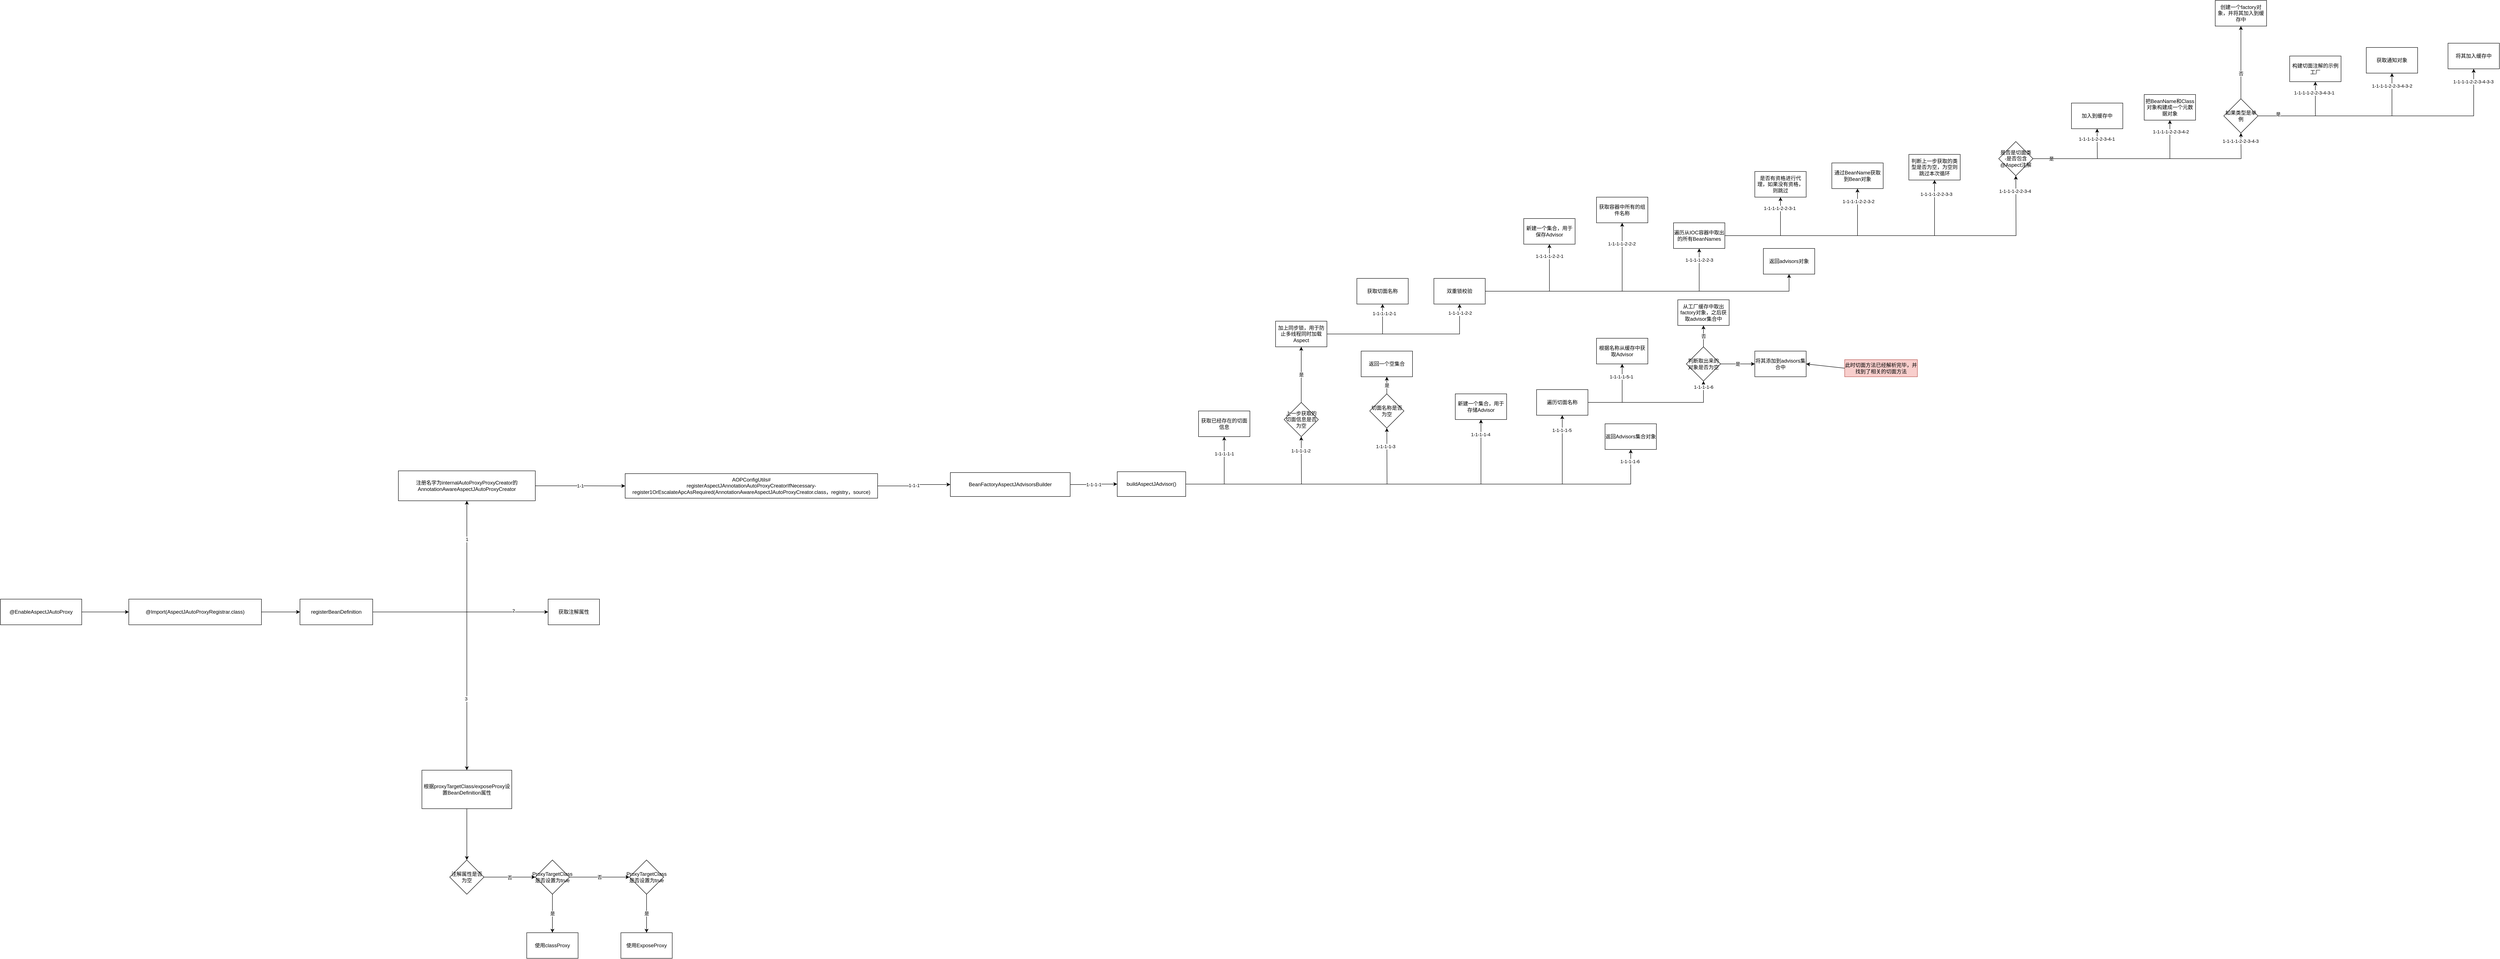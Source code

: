 <mxfile version="15.6.6" type="github">
  <diagram id="qTP_RNJtwkXyMyez5sJ1" name="第 1 页">
    <mxGraphModel dx="1422" dy="3110" grid="1" gridSize="10" guides="1" tooltips="1" connect="1" arrows="1" fold="1" page="1" pageScale="1" pageWidth="827" pageHeight="1169" math="0" shadow="0">
      <root>
        <mxCell id="0" />
        <mxCell id="1" parent="0" />
        <mxCell id="M7gRF7yc7V4BCxx9e8g0-3" value="" style="edgeStyle=orthogonalEdgeStyle;rounded=0;orthogonalLoop=1;jettySize=auto;html=1;" parent="1" source="M7gRF7yc7V4BCxx9e8g0-1" target="M7gRF7yc7V4BCxx9e8g0-2" edge="1">
          <mxGeometry relative="1" as="geometry" />
        </mxCell>
        <mxCell id="M7gRF7yc7V4BCxx9e8g0-1" value="@EnableAspectJAutoProxy" style="rounded=0;whiteSpace=wrap;html=1;" parent="1" vertex="1">
          <mxGeometry x="140" y="200" width="190" height="60" as="geometry" />
        </mxCell>
        <mxCell id="M7gRF7yc7V4BCxx9e8g0-5" value="" style="edgeStyle=orthogonalEdgeStyle;rounded=0;orthogonalLoop=1;jettySize=auto;html=1;" parent="1" source="M7gRF7yc7V4BCxx9e8g0-2" target="M7gRF7yc7V4BCxx9e8g0-4" edge="1">
          <mxGeometry relative="1" as="geometry" />
        </mxCell>
        <mxCell id="M7gRF7yc7V4BCxx9e8g0-2" value="@Import(AspectJAutoProxyRegistrar.class)" style="whiteSpace=wrap;html=1;rounded=0;" parent="1" vertex="1">
          <mxGeometry x="440" y="200" width="310" height="60" as="geometry" />
        </mxCell>
        <mxCell id="M7gRF7yc7V4BCxx9e8g0-7" value="1" style="edgeStyle=orthogonalEdgeStyle;rounded=0;orthogonalLoop=1;jettySize=auto;html=1;" parent="1" source="M7gRF7yc7V4BCxx9e8g0-4" target="M7gRF7yc7V4BCxx9e8g0-6" edge="1">
          <mxGeometry x="0.625" relative="1" as="geometry">
            <mxPoint as="offset" />
          </mxGeometry>
        </mxCell>
        <mxCell id="M7gRF7yc7V4BCxx9e8g0-9" value="" style="edgeStyle=orthogonalEdgeStyle;rounded=0;orthogonalLoop=1;jettySize=auto;html=1;" parent="1" source="M7gRF7yc7V4BCxx9e8g0-4" target="M7gRF7yc7V4BCxx9e8g0-8" edge="1">
          <mxGeometry relative="1" as="geometry" />
        </mxCell>
        <mxCell id="M7gRF7yc7V4BCxx9e8g0-10" value="2" style="edgeLabel;html=1;align=center;verticalAlign=middle;resizable=0;points=[];" parent="M7gRF7yc7V4BCxx9e8g0-9" vertex="1" connectable="0">
          <mxGeometry x="0.605" y="3" relative="1" as="geometry">
            <mxPoint as="offset" />
          </mxGeometry>
        </mxCell>
        <mxCell id="M7gRF7yc7V4BCxx9e8g0-12" value="" style="edgeStyle=orthogonalEdgeStyle;rounded=0;orthogonalLoop=1;jettySize=auto;html=1;" parent="1" source="M7gRF7yc7V4BCxx9e8g0-4" target="M7gRF7yc7V4BCxx9e8g0-11" edge="1">
          <mxGeometry relative="1" as="geometry" />
        </mxCell>
        <mxCell id="M7gRF7yc7V4BCxx9e8g0-13" value="3" style="edgeLabel;html=1;align=center;verticalAlign=middle;resizable=0;points=[];" parent="M7gRF7yc7V4BCxx9e8g0-12" vertex="1" connectable="0">
          <mxGeometry x="0.434" y="-2" relative="1" as="geometry">
            <mxPoint as="offset" />
          </mxGeometry>
        </mxCell>
        <mxCell id="M7gRF7yc7V4BCxx9e8g0-4" value="registerBeanDefinition" style="whiteSpace=wrap;html=1;rounded=0;" parent="1" vertex="1">
          <mxGeometry x="840" y="200" width="170" height="60" as="geometry" />
        </mxCell>
        <mxCell id="M7gRF7yc7V4BCxx9e8g0-26" value="1-1" style="edgeStyle=orthogonalEdgeStyle;rounded=0;orthogonalLoop=1;jettySize=auto;html=1;" parent="1" source="M7gRF7yc7V4BCxx9e8g0-6" target="M7gRF7yc7V4BCxx9e8g0-25" edge="1">
          <mxGeometry relative="1" as="geometry" />
        </mxCell>
        <mxCell id="M7gRF7yc7V4BCxx9e8g0-6" value="注册名字为internalAutoProxyProxyCreator的AnnotationAwareAspectJAutoProxyCreator" style="whiteSpace=wrap;html=1;rounded=0;" parent="1" vertex="1">
          <mxGeometry x="1070" y="-100" width="320" height="70" as="geometry" />
        </mxCell>
        <mxCell id="M7gRF7yc7V4BCxx9e8g0-8" value="获取注解属性" style="whiteSpace=wrap;html=1;rounded=0;" parent="1" vertex="1">
          <mxGeometry x="1420" y="200" width="120" height="60" as="geometry" />
        </mxCell>
        <mxCell id="M7gRF7yc7V4BCxx9e8g0-15" value="" style="edgeStyle=orthogonalEdgeStyle;rounded=0;orthogonalLoop=1;jettySize=auto;html=1;" parent="1" source="M7gRF7yc7V4BCxx9e8g0-11" target="M7gRF7yc7V4BCxx9e8g0-14" edge="1">
          <mxGeometry relative="1" as="geometry" />
        </mxCell>
        <mxCell id="M7gRF7yc7V4BCxx9e8g0-11" value="根据proxyTargetClass/exposeProxy设置BeanDefinition属性" style="whiteSpace=wrap;html=1;rounded=0;" parent="1" vertex="1">
          <mxGeometry x="1125" y="600" width="210" height="90" as="geometry" />
        </mxCell>
        <mxCell id="M7gRF7yc7V4BCxx9e8g0-17" value="否" style="edgeStyle=orthogonalEdgeStyle;rounded=0;orthogonalLoop=1;jettySize=auto;html=1;" parent="1" source="M7gRF7yc7V4BCxx9e8g0-14" edge="1">
          <mxGeometry relative="1" as="geometry">
            <mxPoint x="1390" y="850" as="targetPoint" />
          </mxGeometry>
        </mxCell>
        <mxCell id="M7gRF7yc7V4BCxx9e8g0-14" value="注解属性是否为空" style="rhombus;whiteSpace=wrap;html=1;rounded=0;" parent="1" vertex="1">
          <mxGeometry x="1190" y="810" width="80" height="80" as="geometry" />
        </mxCell>
        <mxCell id="M7gRF7yc7V4BCxx9e8g0-20" value="否" style="edgeStyle=orthogonalEdgeStyle;rounded=0;orthogonalLoop=1;jettySize=auto;html=1;" parent="1" source="M7gRF7yc7V4BCxx9e8g0-18" target="M7gRF7yc7V4BCxx9e8g0-19" edge="1">
          <mxGeometry relative="1" as="geometry" />
        </mxCell>
        <mxCell id="M7gRF7yc7V4BCxx9e8g0-24" value="是" style="edgeStyle=orthogonalEdgeStyle;rounded=0;orthogonalLoop=1;jettySize=auto;html=1;" parent="1" source="M7gRF7yc7V4BCxx9e8g0-18" target="M7gRF7yc7V4BCxx9e8g0-23" edge="1">
          <mxGeometry relative="1" as="geometry" />
        </mxCell>
        <mxCell id="M7gRF7yc7V4BCxx9e8g0-18" value="ProxyTargetClass是否设置为true" style="rhombus;whiteSpace=wrap;html=1;" parent="1" vertex="1">
          <mxGeometry x="1390" y="810" width="80" height="80" as="geometry" />
        </mxCell>
        <mxCell id="M7gRF7yc7V4BCxx9e8g0-22" value="是" style="edgeStyle=orthogonalEdgeStyle;rounded=0;orthogonalLoop=1;jettySize=auto;html=1;" parent="1" source="M7gRF7yc7V4BCxx9e8g0-19" target="M7gRF7yc7V4BCxx9e8g0-21" edge="1">
          <mxGeometry relative="1" as="geometry" />
        </mxCell>
        <mxCell id="M7gRF7yc7V4BCxx9e8g0-19" value="ProxyTargetClass是否设置为true" style="rhombus;whiteSpace=wrap;html=1;" parent="1" vertex="1">
          <mxGeometry x="1610" y="810" width="80" height="80" as="geometry" />
        </mxCell>
        <mxCell id="M7gRF7yc7V4BCxx9e8g0-21" value="使用ExposeProxy" style="whiteSpace=wrap;html=1;" parent="1" vertex="1">
          <mxGeometry x="1590" y="980" width="120" height="60" as="geometry" />
        </mxCell>
        <mxCell id="M7gRF7yc7V4BCxx9e8g0-23" value="使用classProxy" style="whiteSpace=wrap;html=1;" parent="1" vertex="1">
          <mxGeometry x="1370" y="980" width="120" height="60" as="geometry" />
        </mxCell>
        <mxCell id="M7gRF7yc7V4BCxx9e8g0-28" value="1-1-1" style="edgeStyle=orthogonalEdgeStyle;rounded=0;orthogonalLoop=1;jettySize=auto;html=1;" parent="1" source="M7gRF7yc7V4BCxx9e8g0-25" target="M7gRF7yc7V4BCxx9e8g0-27" edge="1">
          <mxGeometry relative="1" as="geometry" />
        </mxCell>
        <mxCell id="M7gRF7yc7V4BCxx9e8g0-25" value="AOPConfigUtils#&lt;br&gt;registerAspectJAnnotationAutoProxyCreatorIfNecessary-&lt;br&gt;register1OrEscalateApcAsRequired(AnnotationAwareAspectJAutoProxyCreator.class，registry，source)" style="whiteSpace=wrap;html=1;rounded=0;" parent="1" vertex="1">
          <mxGeometry x="1600" y="-93.5" width="590" height="57.5" as="geometry" />
        </mxCell>
        <mxCell id="M7gRF7yc7V4BCxx9e8g0-32" value="1-1-1-1" style="edgeStyle=orthogonalEdgeStyle;rounded=0;orthogonalLoop=1;jettySize=auto;html=1;" parent="1" source="M7gRF7yc7V4BCxx9e8g0-27" target="M7gRF7yc7V4BCxx9e8g0-31" edge="1">
          <mxGeometry relative="1" as="geometry" />
        </mxCell>
        <mxCell id="M7gRF7yc7V4BCxx9e8g0-27" value="&lt;span style=&quot;text-align: left&quot;&gt;BeanFactoryAspectJAdvisorsBuilder&lt;/span&gt;" style="whiteSpace=wrap;html=1;rounded=0;" parent="1" vertex="1">
          <mxGeometry x="2360" y="-96" width="280" height="56" as="geometry" />
        </mxCell>
        <mxCell id="M7gRF7yc7V4BCxx9e8g0-34" value="1-1-1-1-1" style="edgeStyle=orthogonalEdgeStyle;rounded=0;orthogonalLoop=1;jettySize=auto;html=1;" parent="1" source="M7gRF7yc7V4BCxx9e8g0-31" target="M7gRF7yc7V4BCxx9e8g0-33" edge="1">
          <mxGeometry x="0.602" relative="1" as="geometry">
            <mxPoint as="offset" />
          </mxGeometry>
        </mxCell>
        <mxCell id="M7gRF7yc7V4BCxx9e8g0-36" value="" style="edgeStyle=orthogonalEdgeStyle;rounded=0;orthogonalLoop=1;jettySize=auto;html=1;" parent="1" source="M7gRF7yc7V4BCxx9e8g0-31" edge="1">
          <mxGeometry relative="1" as="geometry">
            <mxPoint x="3180" y="-180" as="targetPoint" />
          </mxGeometry>
        </mxCell>
        <mxCell id="M7gRF7yc7V4BCxx9e8g0-42" value="1-1-1-1-2" style="edgeLabel;html=1;align=center;verticalAlign=middle;resizable=0;points=[];" parent="M7gRF7yc7V4BCxx9e8g0-36" vertex="1" connectable="0">
          <mxGeometry x="0.827" y="1" relative="1" as="geometry">
            <mxPoint as="offset" />
          </mxGeometry>
        </mxCell>
        <mxCell id="M7gRF7yc7V4BCxx9e8g0-41" value="" style="edgeStyle=orthogonalEdgeStyle;rounded=0;orthogonalLoop=1;jettySize=auto;html=1;" parent="1" source="M7gRF7yc7V4BCxx9e8g0-31" edge="1">
          <mxGeometry relative="1" as="geometry">
            <mxPoint x="3380" y="-200" as="targetPoint" />
          </mxGeometry>
        </mxCell>
        <mxCell id="M7gRF7yc7V4BCxx9e8g0-43" value="1-1-1-1-3" style="edgeLabel;html=1;align=center;verticalAlign=middle;resizable=0;points=[];" parent="M7gRF7yc7V4BCxx9e8g0-41" vertex="1" connectable="0">
          <mxGeometry x="0.857" y="3" relative="1" as="geometry">
            <mxPoint as="offset" />
          </mxGeometry>
        </mxCell>
        <mxCell id="jnVjYZqBLej0_wfY1e1T-64" value="" style="edgeStyle=orthogonalEdgeStyle;rounded=0;orthogonalLoop=1;jettySize=auto;html=1;" parent="1" source="M7gRF7yc7V4BCxx9e8g0-31" target="jnVjYZqBLej0_wfY1e1T-63" edge="1">
          <mxGeometry relative="1" as="geometry" />
        </mxCell>
        <mxCell id="jnVjYZqBLej0_wfY1e1T-75" value="1-1-1-1-4" style="edgeLabel;html=1;align=center;verticalAlign=middle;resizable=0;points=[];" parent="jnVjYZqBLej0_wfY1e1T-64" vertex="1" connectable="0">
          <mxGeometry x="0.917" y="1" relative="1" as="geometry">
            <mxPoint as="offset" />
          </mxGeometry>
        </mxCell>
        <mxCell id="jnVjYZqBLej0_wfY1e1T-66" value="" style="edgeStyle=orthogonalEdgeStyle;rounded=0;orthogonalLoop=1;jettySize=auto;html=1;" parent="1" source="M7gRF7yc7V4BCxx9e8g0-31" target="jnVjYZqBLej0_wfY1e1T-65" edge="1">
          <mxGeometry relative="1" as="geometry" />
        </mxCell>
        <mxCell id="jnVjYZqBLej0_wfY1e1T-76" value="1-1-1-1-5" style="edgeLabel;html=1;align=center;verticalAlign=middle;resizable=0;points=[];" parent="jnVjYZqBLej0_wfY1e1T-66" vertex="1" connectable="0">
          <mxGeometry x="0.933" y="1" relative="1" as="geometry">
            <mxPoint as="offset" />
          </mxGeometry>
        </mxCell>
        <mxCell id="jnVjYZqBLej0_wfY1e1T-80" value="" style="edgeStyle=orthogonalEdgeStyle;rounded=0;orthogonalLoop=1;jettySize=auto;html=1;" parent="1" source="M7gRF7yc7V4BCxx9e8g0-31" target="jnVjYZqBLej0_wfY1e1T-79" edge="1">
          <mxGeometry relative="1" as="geometry" />
        </mxCell>
        <mxCell id="jnVjYZqBLej0_wfY1e1T-81" value="1-1-1-1-6" style="edgeLabel;html=1;align=center;verticalAlign=middle;resizable=0;points=[];" parent="jnVjYZqBLej0_wfY1e1T-80" vertex="1" connectable="0">
          <mxGeometry x="0.95" y="2" relative="1" as="geometry">
            <mxPoint as="offset" />
          </mxGeometry>
        </mxCell>
        <mxCell id="M7gRF7yc7V4BCxx9e8g0-31" value="buildAspectJAdvisor()" style="whiteSpace=wrap;html=1;rounded=0;" parent="1" vertex="1">
          <mxGeometry x="2750" y="-98" width="160" height="58" as="geometry" />
        </mxCell>
        <mxCell id="M7gRF7yc7V4BCxx9e8g0-33" value="获取已经存在的切面信息" style="whiteSpace=wrap;html=1;rounded=0;" parent="1" vertex="1">
          <mxGeometry x="2940" y="-240" width="120" height="60" as="geometry" />
        </mxCell>
        <mxCell id="M7gRF7yc7V4BCxx9e8g0-39" value="是" style="edgeStyle=orthogonalEdgeStyle;rounded=0;orthogonalLoop=1;jettySize=auto;html=1;" parent="1" source="M7gRF7yc7V4BCxx9e8g0-37" target="M7gRF7yc7V4BCxx9e8g0-38" edge="1">
          <mxGeometry relative="1" as="geometry" />
        </mxCell>
        <mxCell id="M7gRF7yc7V4BCxx9e8g0-37" value="上一步获取的切面信息是否为空" style="rhombus;whiteSpace=wrap;html=1;" parent="1" vertex="1">
          <mxGeometry x="3140" y="-260" width="80" height="80" as="geometry" />
        </mxCell>
        <mxCell id="jnVjYZqBLej0_wfY1e1T-2" value="" style="edgeStyle=orthogonalEdgeStyle;rounded=0;orthogonalLoop=1;jettySize=auto;html=1;" parent="1" source="M7gRF7yc7V4BCxx9e8g0-38" target="jnVjYZqBLej0_wfY1e1T-1" edge="1">
          <mxGeometry relative="1" as="geometry" />
        </mxCell>
        <mxCell id="jnVjYZqBLej0_wfY1e1T-3" value="1-1-1-1-2-1" style="edgeLabel;html=1;align=center;verticalAlign=middle;resizable=0;points=[];" parent="jnVjYZqBLej0_wfY1e1T-2" vertex="1" connectable="0">
          <mxGeometry x="0.78" y="-4" relative="1" as="geometry">
            <mxPoint as="offset" />
          </mxGeometry>
        </mxCell>
        <mxCell id="jnVjYZqBLej0_wfY1e1T-5" value="" style="edgeStyle=orthogonalEdgeStyle;rounded=0;orthogonalLoop=1;jettySize=auto;html=1;" parent="1" source="M7gRF7yc7V4BCxx9e8g0-38" target="jnVjYZqBLej0_wfY1e1T-4" edge="1">
          <mxGeometry relative="1" as="geometry" />
        </mxCell>
        <mxCell id="jnVjYZqBLej0_wfY1e1T-6" value="1-1-1-1-2-2" style="edgeLabel;html=1;align=center;verticalAlign=middle;resizable=0;points=[];" parent="jnVjYZqBLej0_wfY1e1T-5" vertex="1" connectable="0">
          <mxGeometry x="0.889" y="-1" relative="1" as="geometry">
            <mxPoint as="offset" />
          </mxGeometry>
        </mxCell>
        <mxCell id="M7gRF7yc7V4BCxx9e8g0-38" value="加上同步锁，用于防止多线程同时加载Aspect" style="whiteSpace=wrap;html=1;" parent="1" vertex="1">
          <mxGeometry x="3120" y="-450" width="120" height="60" as="geometry" />
        </mxCell>
        <mxCell id="jnVjYZqBLej0_wfY1e1T-1" value="获取切面名称" style="whiteSpace=wrap;html=1;" parent="1" vertex="1">
          <mxGeometry x="3310" y="-550" width="120" height="60" as="geometry" />
        </mxCell>
        <mxCell id="jnVjYZqBLej0_wfY1e1T-8" value="" style="edgeStyle=orthogonalEdgeStyle;rounded=0;orthogonalLoop=1;jettySize=auto;html=1;" parent="1" source="jnVjYZqBLej0_wfY1e1T-4" target="jnVjYZqBLej0_wfY1e1T-7" edge="1">
          <mxGeometry relative="1" as="geometry" />
        </mxCell>
        <mxCell id="jnVjYZqBLej0_wfY1e1T-22" value="&lt;span style=&quot;color: rgba(0 , 0 , 0 , 0) ; font-family: monospace ; font-size: 0px ; font-weight: 900 ; background-color: rgb(248 , 249 , 250)&quot;&gt;%3CmxGraphModel%3E%3Croot%3E%3CmxCell%20id%3D%220%22%2F%3E%3CmxCell%20id%3D%221%22%20parent%3D%220%22%2F%3E%3CmxCell%20id%3D%222%22%20value%3D%221-1-1-1-2-2%22%20style%3D%22edgeLabel%3Bhtml%3D1%3Balign%3Dcenter%3BverticalAlign%3Dmiddle%3Bresizable%3D0%3Bpoints%3D%5B%5D%3B%22%20vertex%3D%221%22%20connectable%3D%220%22%20parent%3D%221%22%3E%3CmxGeometry%20x%3D%223551%22%20y%3D%22-469%22%20as%3D%22geometry%22%2F%3E%3C%2FmxCell%3E%3C%2Froot%3E%3C%2FmxGraphModel%1-1-1-1&lt;/span&gt;" style="edgeLabel;html=1;align=center;verticalAlign=middle;resizable=0;points=[];" parent="jnVjYZqBLej0_wfY1e1T-8" vertex="1" connectable="0">
          <mxGeometry x="0.731" y="-2" relative="1" as="geometry">
            <mxPoint as="offset" />
          </mxGeometry>
        </mxCell>
        <mxCell id="jnVjYZqBLej0_wfY1e1T-23" value="1-1-1-1-2-2-1" style="edgeLabel;html=1;align=center;verticalAlign=middle;resizable=0;points=[];" parent="jnVjYZqBLej0_wfY1e1T-8" vertex="1" connectable="0">
          <mxGeometry x="0.785" relative="1" as="geometry">
            <mxPoint as="offset" />
          </mxGeometry>
        </mxCell>
        <mxCell id="jnVjYZqBLej0_wfY1e1T-10" value="" style="edgeStyle=orthogonalEdgeStyle;rounded=0;orthogonalLoop=1;jettySize=auto;html=1;" parent="1" source="jnVjYZqBLej0_wfY1e1T-4" target="jnVjYZqBLej0_wfY1e1T-9" edge="1">
          <mxGeometry relative="1" as="geometry" />
        </mxCell>
        <mxCell id="jnVjYZqBLej0_wfY1e1T-24" value="1-1-1-1-2-2-2" style="edgeLabel;html=1;align=center;verticalAlign=middle;resizable=0;points=[];" parent="jnVjYZqBLej0_wfY1e1T-10" vertex="1" connectable="0">
          <mxGeometry x="0.796" y="1" relative="1" as="geometry">
            <mxPoint as="offset" />
          </mxGeometry>
        </mxCell>
        <mxCell id="jnVjYZqBLej0_wfY1e1T-12" value="" style="edgeStyle=orthogonalEdgeStyle;rounded=0;orthogonalLoop=1;jettySize=auto;html=1;" parent="1" source="jnVjYZqBLej0_wfY1e1T-4" target="jnVjYZqBLej0_wfY1e1T-11" edge="1">
          <mxGeometry relative="1" as="geometry" />
        </mxCell>
        <mxCell id="jnVjYZqBLej0_wfY1e1T-25" value="1-1-1-1-2-2-3" style="edgeLabel;html=1;align=center;verticalAlign=middle;resizable=0;points=[];" parent="jnVjYZqBLej0_wfY1e1T-12" vertex="1" connectable="0">
          <mxGeometry x="0.91" relative="1" as="geometry">
            <mxPoint as="offset" />
          </mxGeometry>
        </mxCell>
        <mxCell id="jnVjYZqBLej0_wfY1e1T-59" value="" style="edgeStyle=orthogonalEdgeStyle;rounded=0;orthogonalLoop=1;jettySize=auto;html=1;" parent="1" source="jnVjYZqBLej0_wfY1e1T-4" target="jnVjYZqBLej0_wfY1e1T-58" edge="1">
          <mxGeometry relative="1" as="geometry" />
        </mxCell>
        <mxCell id="jnVjYZqBLej0_wfY1e1T-4" value="双重锁校验" style="whiteSpace=wrap;html=1;" parent="1" vertex="1">
          <mxGeometry x="3490" y="-550" width="120" height="60" as="geometry" />
        </mxCell>
        <mxCell id="jnVjYZqBLej0_wfY1e1T-7" value="新建一个集合，用于保存Advisor" style="whiteSpace=wrap;html=1;" parent="1" vertex="1">
          <mxGeometry x="3700" y="-690" width="120" height="60" as="geometry" />
        </mxCell>
        <mxCell id="jnVjYZqBLej0_wfY1e1T-9" value="获取容器中所有的组件名称" style="whiteSpace=wrap;html=1;" parent="1" vertex="1">
          <mxGeometry x="3870" y="-740" width="120" height="60" as="geometry" />
        </mxCell>
        <mxCell id="jnVjYZqBLej0_wfY1e1T-14" value="" style="edgeStyle=orthogonalEdgeStyle;rounded=0;orthogonalLoop=1;jettySize=auto;html=1;" parent="1" source="jnVjYZqBLej0_wfY1e1T-11" target="jnVjYZqBLej0_wfY1e1T-13" edge="1">
          <mxGeometry relative="1" as="geometry" />
        </mxCell>
        <mxCell id="jnVjYZqBLej0_wfY1e1T-26" value="1-1-1-1-2-2-3-1" style="edgeLabel;html=1;align=center;verticalAlign=middle;resizable=0;points=[];" parent="jnVjYZqBLej0_wfY1e1T-14" vertex="1" connectable="0">
          <mxGeometry x="0.764" y="2" relative="1" as="geometry">
            <mxPoint as="offset" />
          </mxGeometry>
        </mxCell>
        <mxCell id="jnVjYZqBLej0_wfY1e1T-16" value="" style="edgeStyle=orthogonalEdgeStyle;rounded=0;orthogonalLoop=1;jettySize=auto;html=1;" parent="1" source="jnVjYZqBLej0_wfY1e1T-11" target="jnVjYZqBLej0_wfY1e1T-15" edge="1">
          <mxGeometry relative="1" as="geometry" />
        </mxCell>
        <mxCell id="jnVjYZqBLej0_wfY1e1T-27" value="1-1-1-1-2-2-3-2" style="edgeLabel;html=1;align=center;verticalAlign=middle;resizable=0;points=[];" parent="jnVjYZqBLej0_wfY1e1T-16" vertex="1" connectable="0">
          <mxGeometry x="0.857" y="-2" relative="1" as="geometry">
            <mxPoint as="offset" />
          </mxGeometry>
        </mxCell>
        <mxCell id="jnVjYZqBLej0_wfY1e1T-18" value="" style="edgeStyle=orthogonalEdgeStyle;rounded=0;orthogonalLoop=1;jettySize=auto;html=1;" parent="1" source="jnVjYZqBLej0_wfY1e1T-11" target="jnVjYZqBLej0_wfY1e1T-17" edge="1">
          <mxGeometry relative="1" as="geometry" />
        </mxCell>
        <mxCell id="jnVjYZqBLej0_wfY1e1T-28" value="1-1-1-1-2-2-3-3" style="edgeLabel;html=1;align=center;verticalAlign=middle;resizable=0;points=[];" parent="jnVjYZqBLej0_wfY1e1T-18" vertex="1" connectable="0">
          <mxGeometry x="0.893" y="-4" relative="1" as="geometry">
            <mxPoint as="offset" />
          </mxGeometry>
        </mxCell>
        <mxCell id="jnVjYZqBLej0_wfY1e1T-20" value="" style="edgeStyle=orthogonalEdgeStyle;rounded=0;orthogonalLoop=1;jettySize=auto;html=1;" parent="1" source="jnVjYZqBLej0_wfY1e1T-11" edge="1">
          <mxGeometry relative="1" as="geometry">
            <mxPoint x="4850" y="-790" as="targetPoint" />
          </mxGeometry>
        </mxCell>
        <mxCell id="jnVjYZqBLej0_wfY1e1T-29" value="1-1-1-1-2-2-3-4" style="edgeLabel;html=1;align=center;verticalAlign=middle;resizable=0;points=[];" parent="jnVjYZqBLej0_wfY1e1T-20" vertex="1" connectable="0">
          <mxGeometry x="0.912" y="2" relative="1" as="geometry">
            <mxPoint as="offset" />
          </mxGeometry>
        </mxCell>
        <mxCell id="jnVjYZqBLej0_wfY1e1T-11" value="遍历从IOC容器中取出的所有BeanNames" style="whiteSpace=wrap;html=1;" parent="1" vertex="1">
          <mxGeometry x="4050" y="-680" width="120" height="60" as="geometry" />
        </mxCell>
        <mxCell id="jnVjYZqBLej0_wfY1e1T-13" value="是否有资格进行代理，如果没有资格，则跳过" style="whiteSpace=wrap;html=1;" parent="1" vertex="1">
          <mxGeometry x="4240" y="-800" width="120" height="60" as="geometry" />
        </mxCell>
        <mxCell id="jnVjYZqBLej0_wfY1e1T-15" value="通过BeanName获取到Bean对象" style="whiteSpace=wrap;html=1;" parent="1" vertex="1">
          <mxGeometry x="4420" y="-820" width="120" height="60" as="geometry" />
        </mxCell>
        <mxCell id="jnVjYZqBLej0_wfY1e1T-17" value="判断上一步获取的类型是否为空，为空则跳过本次循环" style="whiteSpace=wrap;html=1;" parent="1" vertex="1">
          <mxGeometry x="4600" y="-840" width="120" height="60" as="geometry" />
        </mxCell>
        <mxCell id="jnVjYZqBLej0_wfY1e1T-31" value="是" style="edgeStyle=orthogonalEdgeStyle;rounded=0;orthogonalLoop=1;jettySize=auto;html=1;" parent="1" source="jnVjYZqBLej0_wfY1e1T-21" edge="1">
          <mxGeometry x="-0.615" relative="1" as="geometry">
            <mxPoint x="5040" y="-900" as="targetPoint" />
            <mxPoint as="offset" />
          </mxGeometry>
        </mxCell>
        <mxCell id="jnVjYZqBLej0_wfY1e1T-48" value="1-1-1-1-2-2-3-4-1" style="edgeLabel;html=1;align=center;verticalAlign=middle;resizable=0;points=[];" parent="jnVjYZqBLej0_wfY1e1T-31" vertex="1" connectable="0">
          <mxGeometry x="0.782" y="1" relative="1" as="geometry">
            <mxPoint as="offset" />
          </mxGeometry>
        </mxCell>
        <mxCell id="jnVjYZqBLej0_wfY1e1T-37" value="" style="edgeStyle=orthogonalEdgeStyle;rounded=0;orthogonalLoop=1;jettySize=auto;html=1;" parent="1" source="jnVjYZqBLej0_wfY1e1T-21" target="jnVjYZqBLej0_wfY1e1T-36" edge="1">
          <mxGeometry relative="1" as="geometry" />
        </mxCell>
        <mxCell id="jnVjYZqBLej0_wfY1e1T-49" value="1-1-1-1-2-2-3-4-2" style="edgeLabel;html=1;align=center;verticalAlign=middle;resizable=0;points=[];" parent="jnVjYZqBLej0_wfY1e1T-37" vertex="1" connectable="0">
          <mxGeometry x="0.868" y="-2" relative="1" as="geometry">
            <mxPoint as="offset" />
          </mxGeometry>
        </mxCell>
        <mxCell id="jnVjYZqBLej0_wfY1e1T-39" value="" style="edgeStyle=orthogonalEdgeStyle;rounded=0;orthogonalLoop=1;jettySize=auto;html=1;" parent="1" source="jnVjYZqBLej0_wfY1e1T-21" edge="1">
          <mxGeometry relative="1" as="geometry">
            <mxPoint x="5376" y="-890" as="targetPoint" />
          </mxGeometry>
        </mxCell>
        <mxCell id="jnVjYZqBLej0_wfY1e1T-50" value="1-1-1-1-2-2-3-4-3" style="edgeLabel;html=1;align=center;verticalAlign=middle;resizable=0;points=[];" parent="jnVjYZqBLej0_wfY1e1T-39" vertex="1" connectable="0">
          <mxGeometry x="0.93" y="1" relative="1" as="geometry">
            <mxPoint as="offset" />
          </mxGeometry>
        </mxCell>
        <mxCell id="jnVjYZqBLej0_wfY1e1T-21" value="是否是切面类&lt;br&gt;-是否包含@Aspect注解" style="rhombus;whiteSpace=wrap;html=1;" parent="1" vertex="1">
          <mxGeometry x="4810" y="-870" width="80" height="80" as="geometry" />
        </mxCell>
        <mxCell id="jnVjYZqBLej0_wfY1e1T-30" value="加入到缓存中" style="whiteSpace=wrap;html=1;" parent="1" vertex="1">
          <mxGeometry x="4980" y="-960" width="120" height="60" as="geometry" />
        </mxCell>
        <mxCell id="jnVjYZqBLej0_wfY1e1T-36" value="把BeanName和Class对象构建成一个元数据对象" style="whiteSpace=wrap;html=1;" parent="1" vertex="1">
          <mxGeometry x="5150" y="-980" width="120" height="60" as="geometry" />
        </mxCell>
        <mxCell id="jnVjYZqBLej0_wfY1e1T-43" value="" style="edgeStyle=orthogonalEdgeStyle;rounded=0;orthogonalLoop=1;jettySize=auto;html=1;" parent="1" source="jnVjYZqBLej0_wfY1e1T-41" target="jnVjYZqBLej0_wfY1e1T-42" edge="1">
          <mxGeometry relative="1" as="geometry" />
        </mxCell>
        <mxCell id="jnVjYZqBLej0_wfY1e1T-51" value="1-1-1-1-2-2-3-4-3-1" style="edgeLabel;html=1;align=center;verticalAlign=middle;resizable=0;points=[];" parent="jnVjYZqBLej0_wfY1e1T-43" vertex="1" connectable="0">
          <mxGeometry x="0.757" y="3" relative="1" as="geometry">
            <mxPoint as="offset" />
          </mxGeometry>
        </mxCell>
        <mxCell id="jnVjYZqBLej0_wfY1e1T-45" value="" style="edgeStyle=orthogonalEdgeStyle;rounded=0;orthogonalLoop=1;jettySize=auto;html=1;" parent="1" source="jnVjYZqBLej0_wfY1e1T-41" target="jnVjYZqBLej0_wfY1e1T-44" edge="1">
          <mxGeometry relative="1" as="geometry" />
        </mxCell>
        <mxCell id="jnVjYZqBLej0_wfY1e1T-52" value="1-1-1-1-2-2-3-4-3-2" style="edgeLabel;html=1;align=center;verticalAlign=middle;resizable=0;points=[];" parent="jnVjYZqBLej0_wfY1e1T-45" vertex="1" connectable="0">
          <mxGeometry x="0.855" relative="1" as="geometry">
            <mxPoint as="offset" />
          </mxGeometry>
        </mxCell>
        <mxCell id="jnVjYZqBLej0_wfY1e1T-47" value="" style="edgeStyle=orthogonalEdgeStyle;rounded=0;orthogonalLoop=1;jettySize=auto;html=1;" parent="1" source="jnVjYZqBLej0_wfY1e1T-41" target="jnVjYZqBLej0_wfY1e1T-46" edge="1">
          <mxGeometry relative="1" as="geometry" />
        </mxCell>
        <mxCell id="jnVjYZqBLej0_wfY1e1T-53" value="1-1-1-1-2-2-3-4-3-3" style="edgeLabel;html=1;align=center;verticalAlign=middle;resizable=0;points=[];" parent="jnVjYZqBLej0_wfY1e1T-47" vertex="1" connectable="0">
          <mxGeometry x="0.902" y="1" relative="1" as="geometry">
            <mxPoint as="offset" />
          </mxGeometry>
        </mxCell>
        <mxCell id="jnVjYZqBLej0_wfY1e1T-56" value="是" style="edgeLabel;html=1;align=center;verticalAlign=middle;resizable=0;points=[];" parent="jnVjYZqBLej0_wfY1e1T-47" vertex="1" connectable="0">
          <mxGeometry x="-0.847" y="4" relative="1" as="geometry">
            <mxPoint as="offset" />
          </mxGeometry>
        </mxCell>
        <mxCell id="jnVjYZqBLej0_wfY1e1T-55" value="" style="edgeStyle=orthogonalEdgeStyle;rounded=0;orthogonalLoop=1;jettySize=auto;html=1;" parent="1" source="jnVjYZqBLej0_wfY1e1T-41" target="jnVjYZqBLej0_wfY1e1T-54" edge="1">
          <mxGeometry relative="1" as="geometry" />
        </mxCell>
        <mxCell id="jnVjYZqBLej0_wfY1e1T-57" value="否" style="edgeLabel;html=1;align=center;verticalAlign=middle;resizable=0;points=[];" parent="jnVjYZqBLej0_wfY1e1T-55" vertex="1" connectable="0">
          <mxGeometry x="-0.306" relative="1" as="geometry">
            <mxPoint as="offset" />
          </mxGeometry>
        </mxCell>
        <mxCell id="jnVjYZqBLej0_wfY1e1T-41" value="&lt;span&gt;如果类型是单例&lt;/span&gt;" style="rhombus;whiteSpace=wrap;html=1;" parent="1" vertex="1">
          <mxGeometry x="5336" y="-970" width="80" height="80" as="geometry" />
        </mxCell>
        <mxCell id="jnVjYZqBLej0_wfY1e1T-42" value="构建切面注解的示例工厂" style="whiteSpace=wrap;html=1;" parent="1" vertex="1">
          <mxGeometry x="5490" y="-1070" width="120" height="60" as="geometry" />
        </mxCell>
        <mxCell id="jnVjYZqBLej0_wfY1e1T-44" value="获取通知对象" style="whiteSpace=wrap;html=1;" parent="1" vertex="1">
          <mxGeometry x="5669" y="-1090" width="120" height="60" as="geometry" />
        </mxCell>
        <mxCell id="jnVjYZqBLej0_wfY1e1T-46" value="将其加入缓存中" style="whiteSpace=wrap;html=1;" parent="1" vertex="1">
          <mxGeometry x="5860" y="-1100" width="120" height="60" as="geometry" />
        </mxCell>
        <mxCell id="jnVjYZqBLej0_wfY1e1T-54" value="创建一个factory对象，并将其加入到缓存中" style="whiteSpace=wrap;html=1;" parent="1" vertex="1">
          <mxGeometry x="5316" y="-1200" width="120" height="60" as="geometry" />
        </mxCell>
        <mxCell id="jnVjYZqBLej0_wfY1e1T-58" value="返回advisors对象" style="whiteSpace=wrap;html=1;" parent="1" vertex="1">
          <mxGeometry x="4260" y="-620" width="120" height="60" as="geometry" />
        </mxCell>
        <mxCell id="jnVjYZqBLej0_wfY1e1T-62" value="是" style="edgeStyle=orthogonalEdgeStyle;rounded=0;orthogonalLoop=1;jettySize=auto;html=1;" parent="1" source="jnVjYZqBLej0_wfY1e1T-60" target="jnVjYZqBLej0_wfY1e1T-61" edge="1">
          <mxGeometry relative="1" as="geometry" />
        </mxCell>
        <mxCell id="jnVjYZqBLej0_wfY1e1T-60" value="&lt;span&gt;切面名称是否为空&lt;/span&gt;" style="rhombus;whiteSpace=wrap;html=1;" parent="1" vertex="1">
          <mxGeometry x="3340" y="-280" width="80" height="80" as="geometry" />
        </mxCell>
        <mxCell id="jnVjYZqBLej0_wfY1e1T-61" value="返回一个空集合" style="whiteSpace=wrap;html=1;" parent="1" vertex="1">
          <mxGeometry x="3320" y="-380" width="120" height="60" as="geometry" />
        </mxCell>
        <mxCell id="jnVjYZqBLej0_wfY1e1T-63" value="新建一个集合，用于存储Advisor" style="whiteSpace=wrap;html=1;rounded=0;" parent="1" vertex="1">
          <mxGeometry x="3540" y="-280" width="120" height="60" as="geometry" />
        </mxCell>
        <mxCell id="jnVjYZqBLej0_wfY1e1T-68" value="" style="edgeStyle=orthogonalEdgeStyle;rounded=0;orthogonalLoop=1;jettySize=auto;html=1;" parent="1" source="jnVjYZqBLej0_wfY1e1T-65" target="jnVjYZqBLej0_wfY1e1T-67" edge="1">
          <mxGeometry relative="1" as="geometry" />
        </mxCell>
        <mxCell id="jnVjYZqBLej0_wfY1e1T-77" value="1-1-1-1-5-1" style="edgeLabel;html=1;align=center;verticalAlign=middle;resizable=0;points=[];" parent="jnVjYZqBLej0_wfY1e1T-68" vertex="1" connectable="0">
          <mxGeometry x="0.647" y="2" relative="1" as="geometry">
            <mxPoint as="offset" />
          </mxGeometry>
        </mxCell>
        <mxCell id="jnVjYZqBLej0_wfY1e1T-70" value="" style="edgeStyle=orthogonalEdgeStyle;rounded=0;orthogonalLoop=1;jettySize=auto;html=1;" parent="1" source="jnVjYZqBLej0_wfY1e1T-65" target="jnVjYZqBLej0_wfY1e1T-69" edge="1">
          <mxGeometry relative="1" as="geometry" />
        </mxCell>
        <mxCell id="jnVjYZqBLej0_wfY1e1T-78" value="1-1-1-1-6" style="edgeLabel;html=1;align=center;verticalAlign=middle;resizable=0;points=[];" parent="jnVjYZqBLej0_wfY1e1T-70" vertex="1" connectable="0">
          <mxGeometry x="0.912" relative="1" as="geometry">
            <mxPoint as="offset" />
          </mxGeometry>
        </mxCell>
        <mxCell id="jnVjYZqBLej0_wfY1e1T-65" value="遍历切面名称" style="whiteSpace=wrap;html=1;rounded=0;" parent="1" vertex="1">
          <mxGeometry x="3730" y="-290" width="120" height="60" as="geometry" />
        </mxCell>
        <mxCell id="jnVjYZqBLej0_wfY1e1T-67" value="根据名称从缓存中获取Advisor" style="whiteSpace=wrap;html=1;rounded=0;" parent="1" vertex="1">
          <mxGeometry x="3870" y="-410" width="120" height="60" as="geometry" />
        </mxCell>
        <mxCell id="jnVjYZqBLej0_wfY1e1T-72" value="是" style="edgeStyle=orthogonalEdgeStyle;rounded=0;orthogonalLoop=1;jettySize=auto;html=1;" parent="1" source="jnVjYZqBLej0_wfY1e1T-69" target="jnVjYZqBLej0_wfY1e1T-71" edge="1">
          <mxGeometry relative="1" as="geometry" />
        </mxCell>
        <mxCell id="jnVjYZqBLej0_wfY1e1T-74" value="否" style="edgeStyle=orthogonalEdgeStyle;rounded=0;orthogonalLoop=1;jettySize=auto;html=1;" parent="1" source="jnVjYZqBLej0_wfY1e1T-69" target="jnVjYZqBLej0_wfY1e1T-73" edge="1">
          <mxGeometry relative="1" as="geometry" />
        </mxCell>
        <mxCell id="jnVjYZqBLej0_wfY1e1T-69" value="判断取出来的对象是否为空" style="rhombus;whiteSpace=wrap;html=1;rounded=0;" parent="1" vertex="1">
          <mxGeometry x="4080" y="-390" width="80" height="80" as="geometry" />
        </mxCell>
        <mxCell id="jnVjYZqBLej0_wfY1e1T-71" value="将其添加到advisors集合中" style="whiteSpace=wrap;html=1;rounded=0;" parent="1" vertex="1">
          <mxGeometry x="4240" y="-380" width="120" height="60" as="geometry" />
        </mxCell>
        <mxCell id="jnVjYZqBLej0_wfY1e1T-73" value="从工厂缓存中取出factory对象，之后获取advisor集合中" style="whiteSpace=wrap;html=1;rounded=0;" parent="1" vertex="1">
          <mxGeometry x="4060" y="-500" width="120" height="60" as="geometry" />
        </mxCell>
        <mxCell id="jnVjYZqBLej0_wfY1e1T-79" value="返回Advisors集合对象" style="whiteSpace=wrap;html=1;rounded=0;" parent="1" vertex="1">
          <mxGeometry x="3890" y="-210" width="120" height="60" as="geometry" />
        </mxCell>
        <mxCell id="DJUEMju5JNztpHDksAAQ-1" value="此时切面方法已经解析完毕，并找到了相关的切面方法" style="text;html=1;strokeColor=#b85450;fillColor=#f8cecc;align=center;verticalAlign=middle;whiteSpace=wrap;rounded=0;fontColor=default;" vertex="1" parent="1">
          <mxGeometry x="4450" y="-360" width="170" height="40" as="geometry" />
        </mxCell>
        <mxCell id="DJUEMju5JNztpHDksAAQ-2" value="" style="endArrow=classic;html=1;rounded=0;fontColor=default;entryX=1;entryY=0.5;entryDx=0;entryDy=0;strokeColor=default;labelBackgroundColor=default;exitX=0;exitY=0.5;exitDx=0;exitDy=0;" edge="1" parent="1" source="DJUEMju5JNztpHDksAAQ-1" target="jnVjYZqBLej0_wfY1e1T-71">
          <mxGeometry width="50" height="50" relative="1" as="geometry">
            <mxPoint x="4410" y="-200" as="sourcePoint" />
            <mxPoint x="4460" y="-250" as="targetPoint" />
          </mxGeometry>
        </mxCell>
      </root>
    </mxGraphModel>
  </diagram>
</mxfile>
